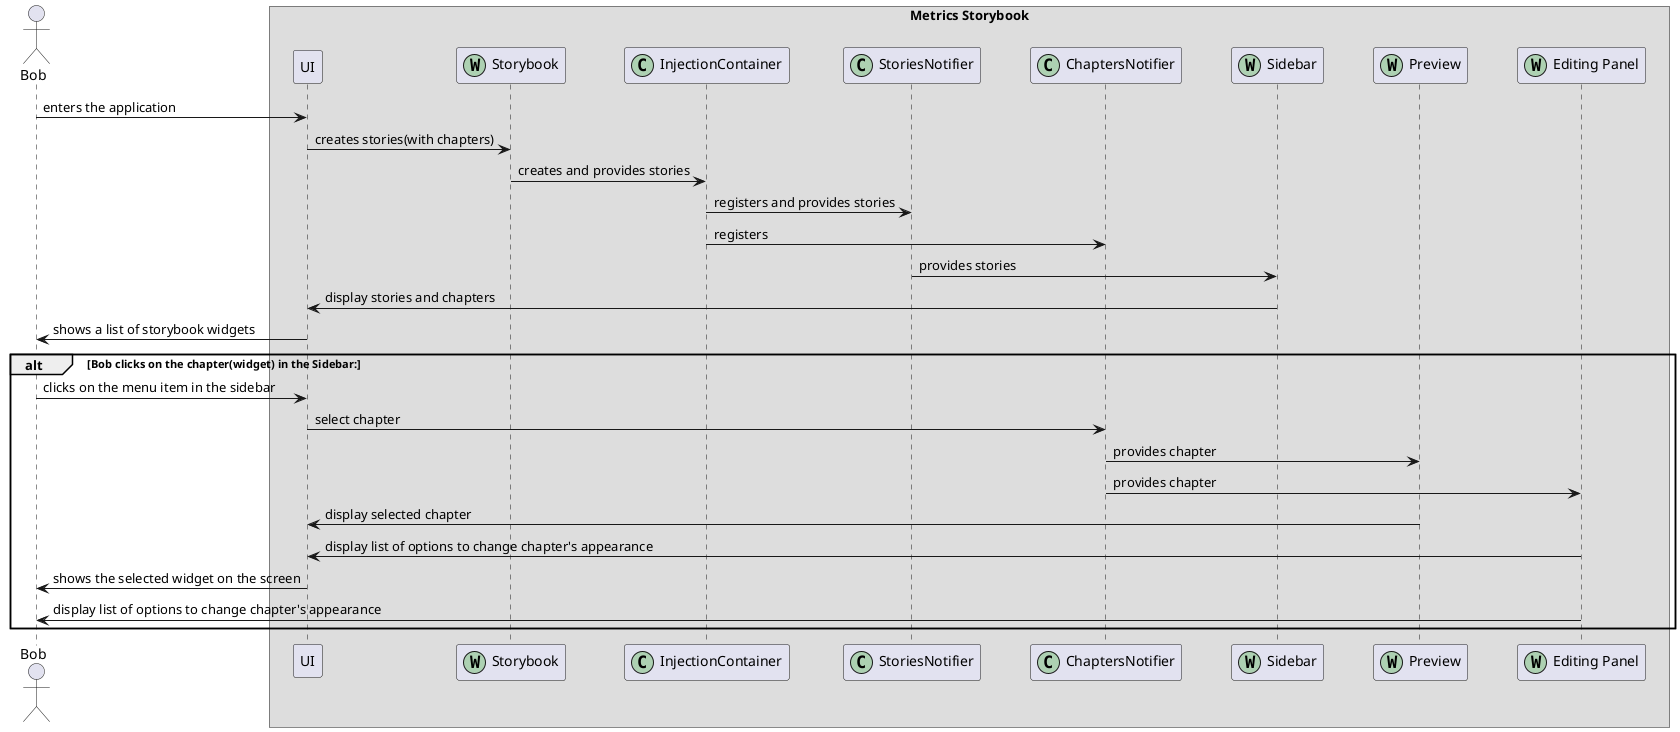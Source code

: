 @startuml metrics_storybook_sequence_diagram

    skinparam ParticipantPadding 20
    skinparam BoxPadding 10
    
    actor Bob

    box "Metrics Storybook"
        participant UI
        participant Storybook << (W,#ADD1B2) >>
        participant InjectionContainer << (C,#ADD1B2) >>
        participant StoriesNotifier << (C,#ADD1B2) >>
        participant ChaptersNotifier << (C,#ADD1B2) >>
        participant Sidebar << (W,#ADD1B2) >>
        participant Preview << (W,#ADD1B2) >>
        participant "Editing Panel" as EP << (W,#ADD1B2) >>
    end box

    Bob -> UI : enters the application
    UI -> Storybook : creates stories(with chapters)
    Storybook -> InjectionContainer : creates and provides stories
    InjectionContainer -> StoriesNotifier : registers and provides stories
    InjectionContainer -> ChaptersNotifier : registers
    StoriesNotifier -> Sidebar : provides stories
    Sidebar -> UI : display stories and chapters
    UI -> Bob : shows a list of storybook widgets

    alt Bob clicks on the chapter(widget) in the Sidebar:
        Bob -> UI : clicks on the menu item in the sidebar
        UI -> ChaptersNotifier : select chapter
        ChaptersNotifier -> Preview : provides chapter
        ChaptersNotifier -> EP : provides chapter
        Preview -> UI : display selected chapter
        EP -> UI : display list of options to change chapter's appearance
        UI -> Bob : shows the selected widget on the screen
        EP -> Bob : display list of options to change chapter's appearance
    end
@enduml
